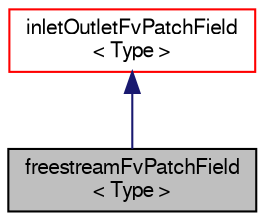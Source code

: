 digraph "freestreamFvPatchField&lt; Type &gt;"
{
  bgcolor="transparent";
  edge [fontname="FreeSans",fontsize="10",labelfontname="FreeSans",labelfontsize="10"];
  node [fontname="FreeSans",fontsize="10",shape=record];
  Node11 [label="freestreamFvPatchField\l\< Type \>",height=0.2,width=0.4,color="black", fillcolor="grey75", style="filled", fontcolor="black"];
  Node12 -> Node11 [dir="back",color="midnightblue",fontsize="10",style="solid",fontname="FreeSans"];
  Node12 [label="inletOutletFvPatchField\l\< Type \>",height=0.2,width=0.4,color="red",URL="$a22142.html",tooltip="This boundary condition provides a generic outflow condition, with specified inflow for the case of r..."];
}
